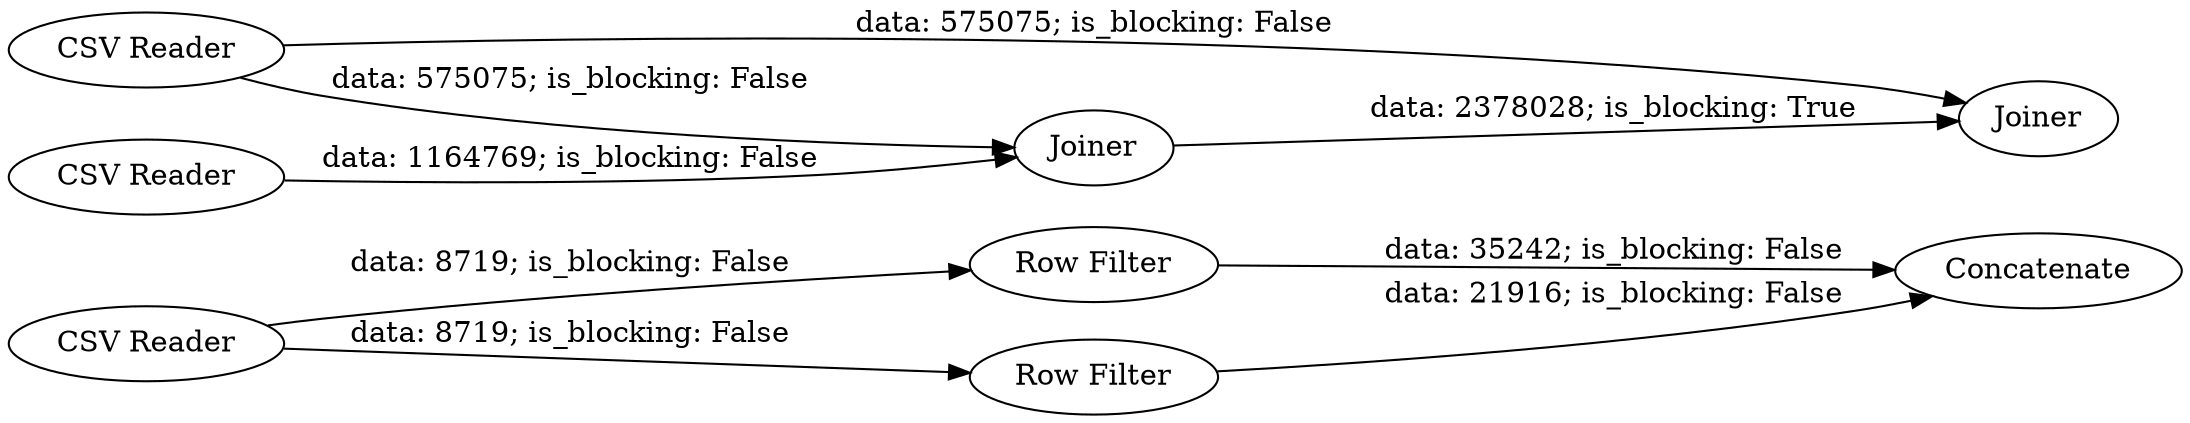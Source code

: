 digraph {
	"4687220063545320375_7" [label="Row Filter"]
	"4687220063545320375_2" [label="CSV Reader"]
	"4687220063545320375_3" [label="CSV Reader"]
	"4687220063545320375_6" [label=Joiner]
	"4687220063545320375_9" [label=Concatenate]
	"4687220063545320375_8" [label="Row Filter"]
	"4687220063545320375_4" [label="CSV Reader"]
	"4687220063545320375_5" [label=Joiner]
	"4687220063545320375_7" -> "4687220063545320375_9" [label="data: 35242; is_blocking: False"]
	"4687220063545320375_4" -> "4687220063545320375_5" [label="data: 1164769; is_blocking: False"]
	"4687220063545320375_2" -> "4687220063545320375_8" [label="data: 8719; is_blocking: False"]
	"4687220063545320375_3" -> "4687220063545320375_5" [label="data: 575075; is_blocking: False"]
	"4687220063545320375_2" -> "4687220063545320375_7" [label="data: 8719; is_blocking: False"]
	"4687220063545320375_5" -> "4687220063545320375_6" [label="data: 2378028; is_blocking: True"]
	"4687220063545320375_8" -> "4687220063545320375_9" [label="data: 21916; is_blocking: False"]
	"4687220063545320375_3" -> "4687220063545320375_6" [label="data: 575075; is_blocking: False"]
	rankdir=LR
}
